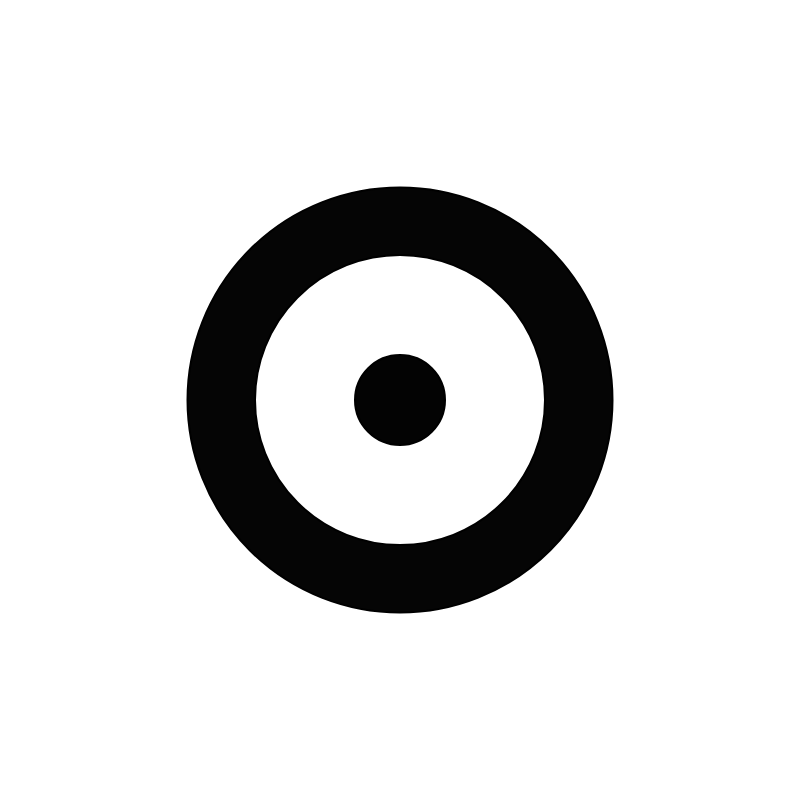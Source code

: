 <mxfile version="21.7.0" type="device">
  <diagram name="Página-1" id="jV5ZQtaH6-ISbzheC-0J">
    <mxGraphModel dx="1212" dy="692" grid="1" gridSize="10" guides="1" tooltips="1" connect="1" arrows="1" fold="1" page="1" pageScale="1" pageWidth="827" pageHeight="1169" math="0" shadow="0">
      <root>
        <mxCell id="0" />
        <mxCell id="1" parent="0" />
        <mxCell id="Sr_p3GZKJ0UTI7LseODU-1" value="" style="rhombus;whiteSpace=wrap;html=1;rounded=1;arcSize=50;strokeColor=none;" vertex="1" parent="1">
          <mxGeometry x="200" y="50" width="400" height="400" as="geometry" />
        </mxCell>
        <mxCell id="Sr_p3GZKJ0UTI7LseODU-2" value="" style="ellipse;whiteSpace=wrap;html=1;aspect=fixed;fillColor=#050505;" vertex="1" parent="1">
          <mxGeometry x="293.75" y="143.75" width="212.5" height="212.5" as="geometry" />
        </mxCell>
        <mxCell id="Sr_p3GZKJ0UTI7LseODU-3" value="" style="ellipse;whiteSpace=wrap;html=1;aspect=fixed;" vertex="1" parent="1">
          <mxGeometry x="327.5" y="177.5" width="145" height="145" as="geometry" />
        </mxCell>
        <mxCell id="Sr_p3GZKJ0UTI7LseODU-4" value="" style="ellipse;whiteSpace=wrap;html=1;aspect=fixed;fillColor=#030303;" vertex="1" parent="1">
          <mxGeometry x="377.5" y="227.5" width="45" height="45" as="geometry" />
        </mxCell>
      </root>
    </mxGraphModel>
  </diagram>
</mxfile>
